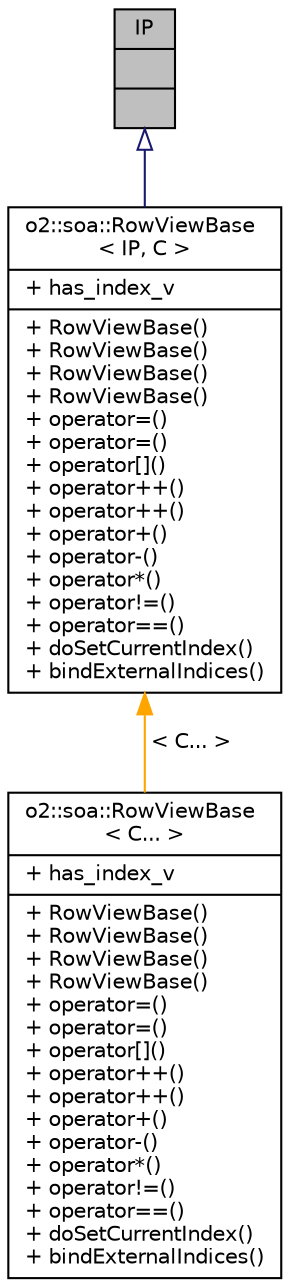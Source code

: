 digraph "IP"
{
 // INTERACTIVE_SVG=YES
  bgcolor="transparent";
  edge [fontname="Helvetica",fontsize="10",labelfontname="Helvetica",labelfontsize="10"];
  node [fontname="Helvetica",fontsize="10",shape=record];
  Node0 [label="{IP\n||}",height=0.2,width=0.4,color="black", fillcolor="grey75", style="filled", fontcolor="black"];
  Node0 -> Node1 [dir="back",color="midnightblue",fontsize="10",style="solid",arrowtail="onormal",fontname="Helvetica"];
  Node1 [label="{o2::soa::RowViewBase\l\< IP, C \>\n|+ has_index_v\l|+ RowViewBase()\l+ RowViewBase()\l+ RowViewBase()\l+ RowViewBase()\l+ operator=()\l+ operator=()\l+ operator[]()\l+ operator++()\l+ operator++()\l+ operator+()\l+ operator-()\l+ operator*()\l+ operator!=()\l+ operator==()\l+ doSetCurrentIndex()\l+ bindExternalIndices()\l}",height=0.2,width=0.4,color="black",URL="$d6/d23/structo2_1_1soa_1_1RowViewBase.html"];
  Node1 -> Node2 [dir="back",color="orange",fontsize="10",style="solid",label=" \< C... \>" ,fontname="Helvetica"];
  Node2 [label="{o2::soa::RowViewBase\l\< C... \>\n|+ has_index_v\l|+ RowViewBase()\l+ RowViewBase()\l+ RowViewBase()\l+ RowViewBase()\l+ operator=()\l+ operator=()\l+ operator[]()\l+ operator++()\l+ operator++()\l+ operator+()\l+ operator-()\l+ operator*()\l+ operator!=()\l+ operator==()\l+ doSetCurrentIndex()\l+ bindExternalIndices()\l}",height=0.2,width=0.4,color="black",URL="$d6/d23/structo2_1_1soa_1_1RowViewBase.html"];
}
